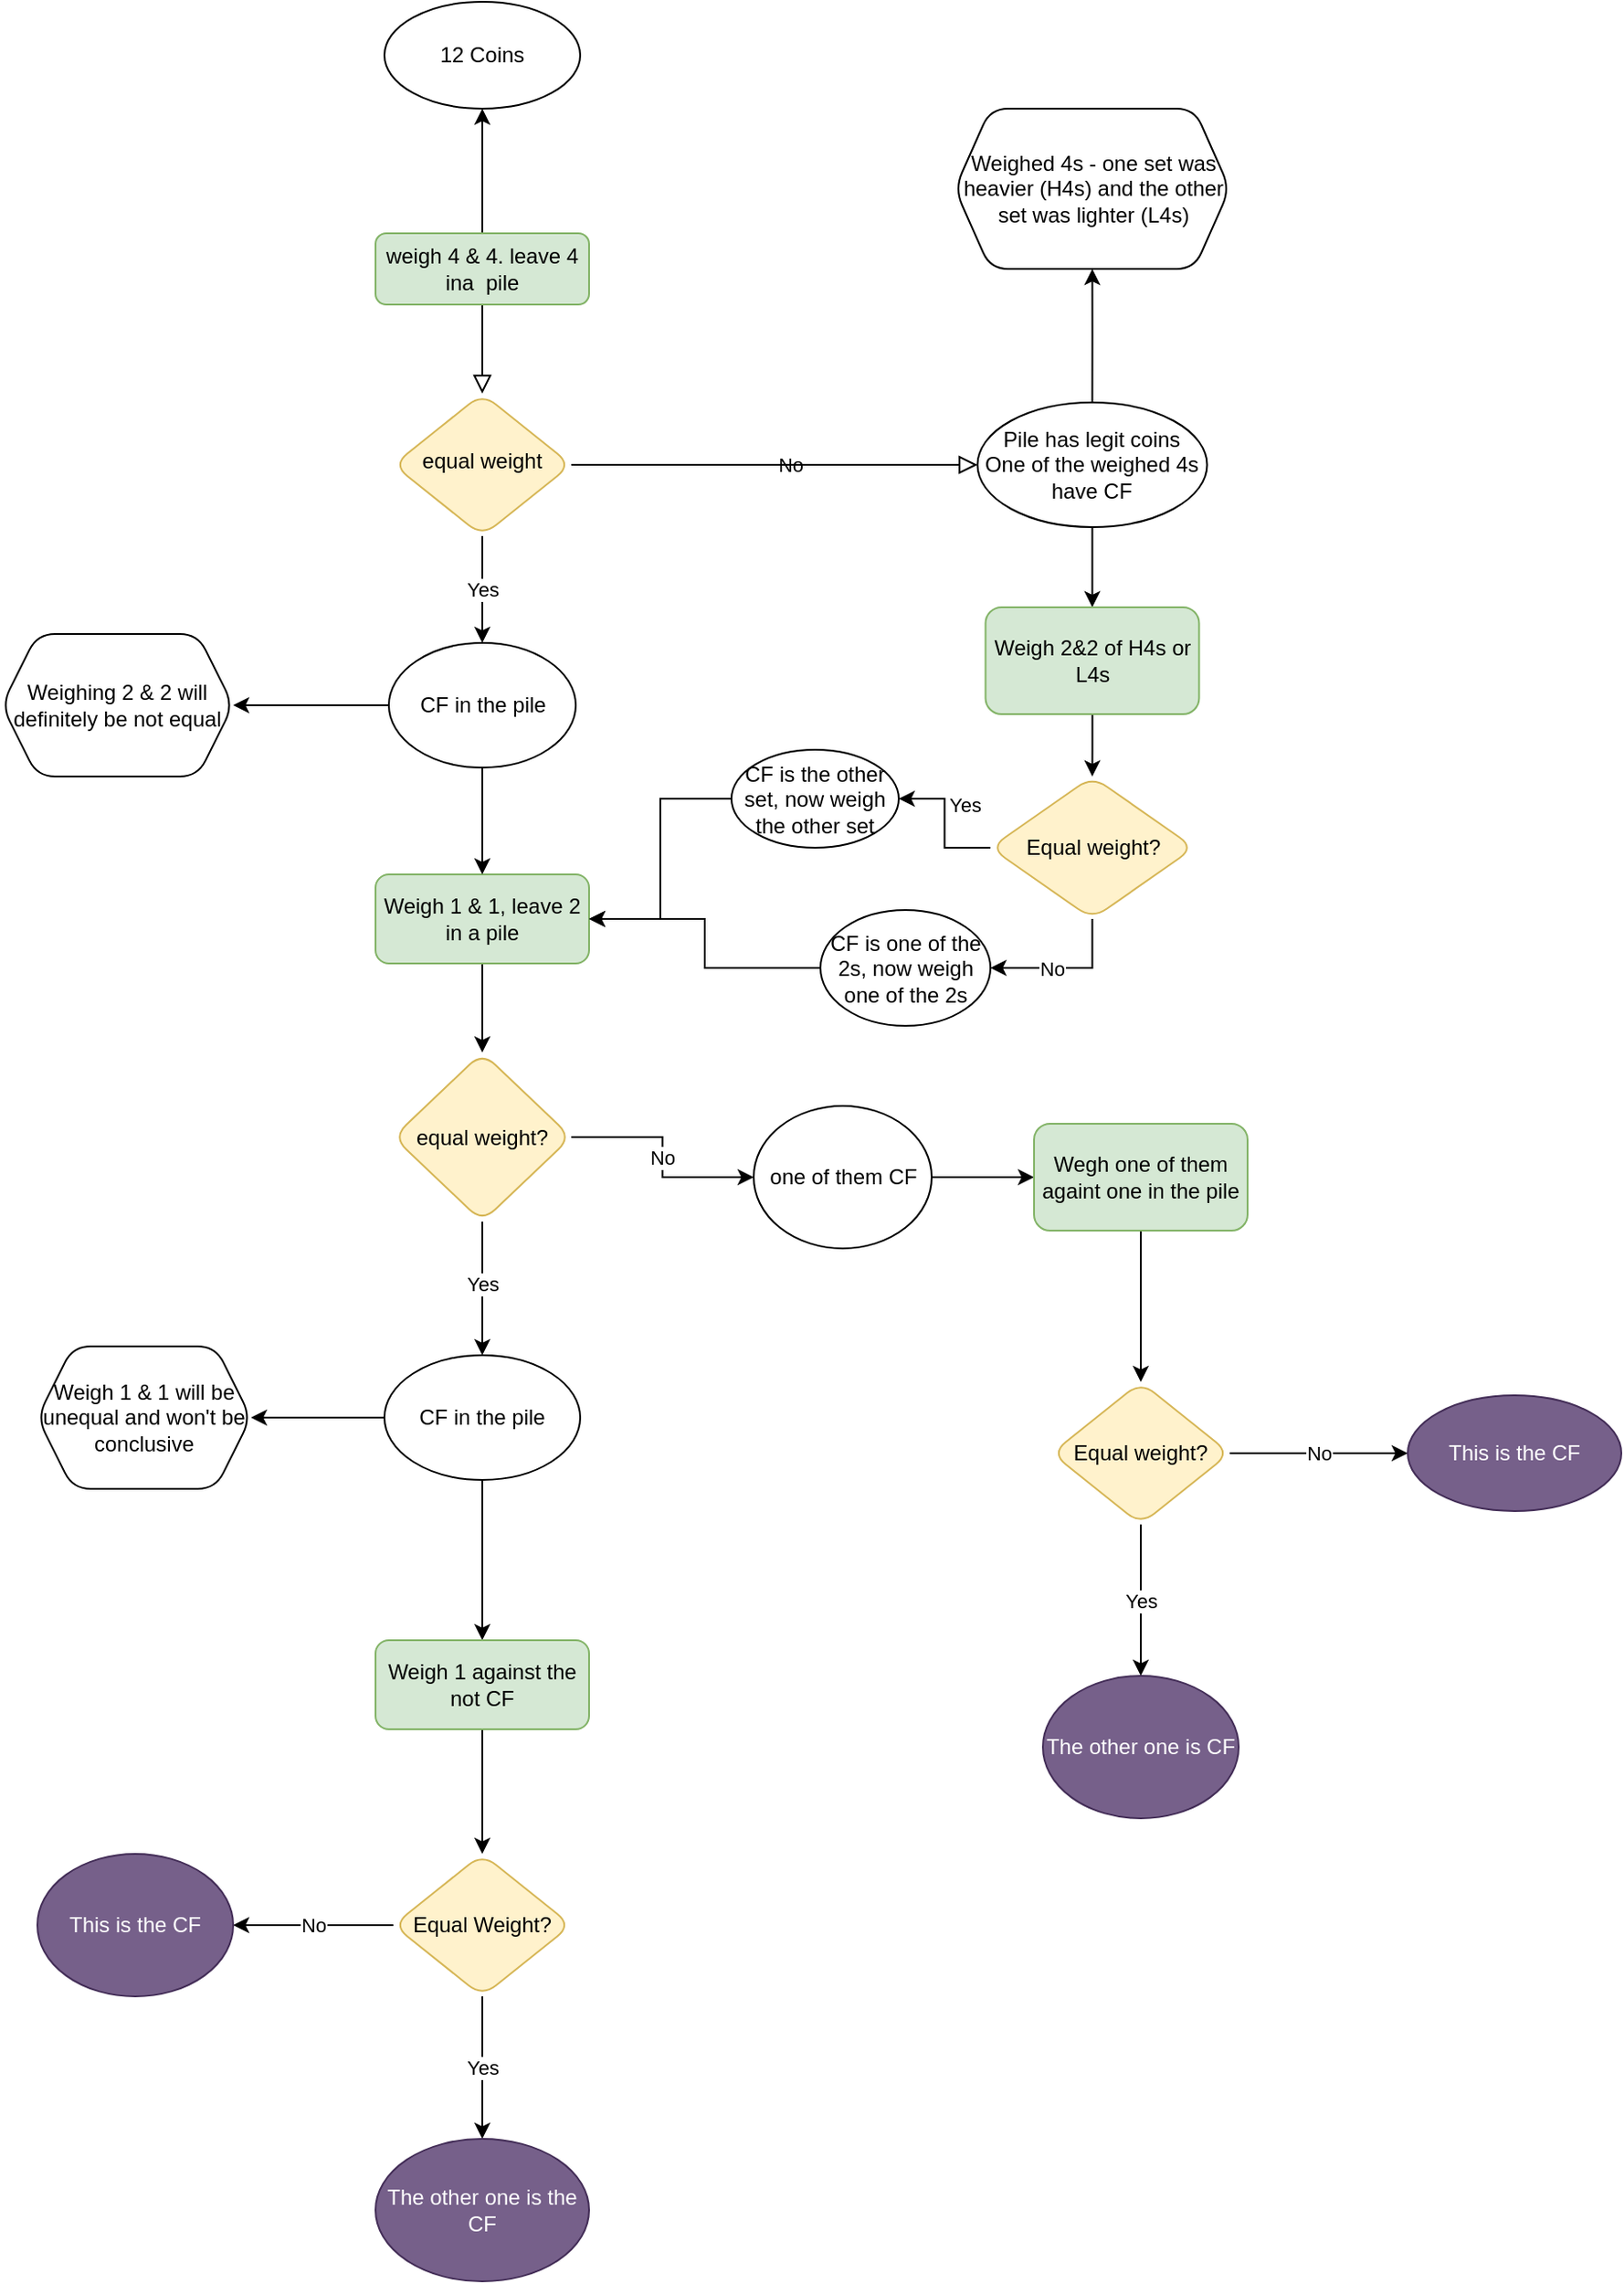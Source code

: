 <mxfile version="21.7.5" type="github">
  <diagram id="C5RBs43oDa-KdzZeNtuy" name="Page-1">
    <mxGraphModel dx="2577" dy="2072" grid="1" gridSize="10" guides="1" tooltips="1" connect="1" arrows="1" fold="1" page="1" pageScale="1" pageWidth="827" pageHeight="1169" math="0" shadow="0">
      <root>
        <mxCell id="WIyWlLk6GJQsqaUBKTNV-0" />
        <mxCell id="WIyWlLk6GJQsqaUBKTNV-1" parent="WIyWlLk6GJQsqaUBKTNV-0" />
        <mxCell id="WIyWlLk6GJQsqaUBKTNV-2" value="" style="rounded=0;html=1;jettySize=auto;orthogonalLoop=1;fontSize=11;endArrow=block;endFill=0;endSize=8;strokeWidth=1;shadow=0;labelBackgroundColor=none;edgeStyle=orthogonalEdgeStyle;" parent="WIyWlLk6GJQsqaUBKTNV-1" source="WIyWlLk6GJQsqaUBKTNV-3" target="WIyWlLk6GJQsqaUBKTNV-6" edge="1">
          <mxGeometry relative="1" as="geometry" />
        </mxCell>
        <mxCell id="3buiqdaI4TqFU0zn9uId-1" value="" style="edgeStyle=orthogonalEdgeStyle;rounded=0;orthogonalLoop=1;jettySize=auto;html=1;entryX=0.5;entryY=1;entryDx=0;entryDy=0;" edge="1" parent="WIyWlLk6GJQsqaUBKTNV-1" source="WIyWlLk6GJQsqaUBKTNV-3" target="3buiqdaI4TqFU0zn9uId-12">
          <mxGeometry relative="1" as="geometry">
            <mxPoint x="220" y="10" as="targetPoint" />
          </mxGeometry>
        </mxCell>
        <mxCell id="WIyWlLk6GJQsqaUBKTNV-3" value="weigh 4 &amp;amp; 4. leave 4 ina&amp;nbsp; pile" style="rounded=1;whiteSpace=wrap;html=1;fontSize=12;glass=0;strokeWidth=1;shadow=0;fillColor=#d5e8d4;strokeColor=#82b366;" parent="WIyWlLk6GJQsqaUBKTNV-1" vertex="1">
          <mxGeometry x="160" y="80" width="120" height="40" as="geometry" />
        </mxCell>
        <mxCell id="WIyWlLk6GJQsqaUBKTNV-5" value="No" style="edgeStyle=orthogonalEdgeStyle;rounded=0;html=1;jettySize=auto;orthogonalLoop=1;fontSize=11;endArrow=block;endFill=0;endSize=8;strokeWidth=1;shadow=0;labelBackgroundColor=none;" parent="WIyWlLk6GJQsqaUBKTNV-1" source="WIyWlLk6GJQsqaUBKTNV-6" target="3buiqdaI4TqFU0zn9uId-46" edge="1">
          <mxGeometry x="-0.01" y="-10" relative="1" as="geometry">
            <mxPoint x="10" y="-10" as="offset" />
            <mxPoint x="360" y="210" as="targetPoint" />
          </mxGeometry>
        </mxCell>
        <mxCell id="3buiqdaI4TqFU0zn9uId-34" value="Yes" style="edgeStyle=orthogonalEdgeStyle;rounded=0;orthogonalLoop=1;jettySize=auto;html=1;" edge="1" parent="WIyWlLk6GJQsqaUBKTNV-1" source="WIyWlLk6GJQsqaUBKTNV-6" target="3buiqdaI4TqFU0zn9uId-13">
          <mxGeometry relative="1" as="geometry" />
        </mxCell>
        <mxCell id="WIyWlLk6GJQsqaUBKTNV-6" value="equal weight" style="rhombus;whiteSpace=wrap;html=1;shadow=0;fontFamily=Helvetica;fontSize=12;align=center;strokeWidth=1;spacing=6;spacingTop=-4;rounded=1;fillColor=#fff2cc;strokeColor=#d6b656;" parent="WIyWlLk6GJQsqaUBKTNV-1" vertex="1">
          <mxGeometry x="170" y="170" width="100" height="80" as="geometry" />
        </mxCell>
        <mxCell id="3buiqdaI4TqFU0zn9uId-6" value="" style="edgeStyle=orthogonalEdgeStyle;rounded=0;orthogonalLoop=1;jettySize=auto;html=1;" edge="1" parent="WIyWlLk6GJQsqaUBKTNV-1" source="WIyWlLk6GJQsqaUBKTNV-11" target="3buiqdaI4TqFU0zn9uId-5">
          <mxGeometry relative="1" as="geometry" />
        </mxCell>
        <mxCell id="WIyWlLk6GJQsqaUBKTNV-11" value="Weigh 1 &amp;amp; 1, leave 2 in a pile" style="rounded=1;whiteSpace=wrap;html=1;fontSize=12;glass=0;strokeWidth=1;shadow=0;fillColor=#d5e8d4;strokeColor=#82b366;" parent="WIyWlLk6GJQsqaUBKTNV-1" vertex="1">
          <mxGeometry x="160" y="440" width="120" height="50" as="geometry" />
        </mxCell>
        <mxCell id="3buiqdaI4TqFU0zn9uId-4" value="" style="edgeStyle=orthogonalEdgeStyle;rounded=0;orthogonalLoop=1;jettySize=auto;html=1;exitX=0.5;exitY=1;exitDx=0;exitDy=0;" edge="1" parent="WIyWlLk6GJQsqaUBKTNV-1" source="3buiqdaI4TqFU0zn9uId-13" target="WIyWlLk6GJQsqaUBKTNV-11">
          <mxGeometry relative="1" as="geometry">
            <mxPoint x="220" y="430" as="sourcePoint" />
          </mxGeometry>
        </mxCell>
        <mxCell id="3buiqdaI4TqFU0zn9uId-10" value="Yes" style="edgeStyle=orthogonalEdgeStyle;rounded=0;orthogonalLoop=1;jettySize=auto;html=1;entryX=0.5;entryY=0;entryDx=0;entryDy=0;horizontal=1;" edge="1" parent="WIyWlLk6GJQsqaUBKTNV-1" source="3buiqdaI4TqFU0zn9uId-5" target="3buiqdaI4TqFU0zn9uId-14">
          <mxGeometry x="-0.067" relative="1" as="geometry">
            <mxPoint x="220" y="780" as="targetPoint" />
            <mxPoint as="offset" />
          </mxGeometry>
        </mxCell>
        <mxCell id="3buiqdaI4TqFU0zn9uId-5" value="equal weight?" style="rhombus;whiteSpace=wrap;html=1;rounded=1;glass=0;strokeWidth=1;shadow=0;fillColor=#fff2cc;strokeColor=#d6b656;" vertex="1" parent="WIyWlLk6GJQsqaUBKTNV-1">
          <mxGeometry x="170" y="540" width="100" height="95" as="geometry" />
        </mxCell>
        <mxCell id="3buiqdaI4TqFU0zn9uId-12" value="12 Coins" style="ellipse;whiteSpace=wrap;html=1;" vertex="1" parent="WIyWlLk6GJQsqaUBKTNV-1">
          <mxGeometry x="165" y="-50" width="110" height="60" as="geometry" />
        </mxCell>
        <mxCell id="3buiqdaI4TqFU0zn9uId-21" value="" style="edgeStyle=orthogonalEdgeStyle;rounded=0;orthogonalLoop=1;jettySize=auto;html=1;entryX=1;entryY=0.5;entryDx=0;entryDy=0;" edge="1" parent="WIyWlLk6GJQsqaUBKTNV-1" source="3buiqdaI4TqFU0zn9uId-13" target="3buiqdaI4TqFU0zn9uId-22">
          <mxGeometry relative="1" as="geometry">
            <mxPoint x="130" y="340" as="targetPoint" />
          </mxGeometry>
        </mxCell>
        <mxCell id="3buiqdaI4TqFU0zn9uId-13" value="CF in the pile" style="ellipse;whiteSpace=wrap;html=1;" vertex="1" parent="WIyWlLk6GJQsqaUBKTNV-1">
          <mxGeometry x="167.5" y="310" width="105" height="70" as="geometry" />
        </mxCell>
        <mxCell id="3buiqdaI4TqFU0zn9uId-17" value="" style="edgeStyle=orthogonalEdgeStyle;rounded=0;orthogonalLoop=1;jettySize=auto;html=1;" edge="1" parent="WIyWlLk6GJQsqaUBKTNV-1" source="3buiqdaI4TqFU0zn9uId-14" target="3buiqdaI4TqFU0zn9uId-15">
          <mxGeometry relative="1" as="geometry" />
        </mxCell>
        <mxCell id="3buiqdaI4TqFU0zn9uId-36" value="" style="edgeStyle=orthogonalEdgeStyle;rounded=0;orthogonalLoop=1;jettySize=auto;html=1;" edge="1" parent="WIyWlLk6GJQsqaUBKTNV-1" source="3buiqdaI4TqFU0zn9uId-14" target="3buiqdaI4TqFU0zn9uId-35">
          <mxGeometry relative="1" as="geometry" />
        </mxCell>
        <mxCell id="3buiqdaI4TqFU0zn9uId-14" value="CF in the pile" style="ellipse;whiteSpace=wrap;html=1;" vertex="1" parent="WIyWlLk6GJQsqaUBKTNV-1">
          <mxGeometry x="165" y="710" width="110" height="70" as="geometry" />
        </mxCell>
        <mxCell id="3buiqdaI4TqFU0zn9uId-39" value="" style="edgeStyle=orthogonalEdgeStyle;rounded=0;orthogonalLoop=1;jettySize=auto;html=1;" edge="1" parent="WIyWlLk6GJQsqaUBKTNV-1" source="3buiqdaI4TqFU0zn9uId-15" target="3buiqdaI4TqFU0zn9uId-38">
          <mxGeometry relative="1" as="geometry" />
        </mxCell>
        <mxCell id="3buiqdaI4TqFU0zn9uId-15" value="Weigh 1 against the not CF" style="rounded=1;whiteSpace=wrap;html=1;fontSize=12;glass=0;strokeWidth=1;shadow=0;fillColor=#d5e8d4;strokeColor=#82b366;" vertex="1" parent="WIyWlLk6GJQsqaUBKTNV-1">
          <mxGeometry x="160" y="870" width="120" height="50" as="geometry" />
        </mxCell>
        <mxCell id="3buiqdaI4TqFU0zn9uId-22" value="Weighing 2 &amp;amp; 2 will definitely be not equal" style="shape=hexagon;perimeter=hexagonPerimeter2;whiteSpace=wrap;html=1;fixedSize=1;rounded=1;" vertex="1" parent="WIyWlLk6GJQsqaUBKTNV-1">
          <mxGeometry x="-50" y="305" width="130" height="80" as="geometry" />
        </mxCell>
        <mxCell id="3buiqdaI4TqFU0zn9uId-27" value="No" style="edgeStyle=orthogonalEdgeStyle;rounded=0;orthogonalLoop=1;jettySize=auto;html=1;exitX=1;exitY=0.5;exitDx=0;exitDy=0;" edge="1" parent="WIyWlLk6GJQsqaUBKTNV-1" source="3buiqdaI4TqFU0zn9uId-5" target="3buiqdaI4TqFU0zn9uId-26">
          <mxGeometry relative="1" as="geometry">
            <mxPoint x="272.5" y="610" as="sourcePoint" />
          </mxGeometry>
        </mxCell>
        <mxCell id="3buiqdaI4TqFU0zn9uId-29" value="" style="edgeStyle=orthogonalEdgeStyle;rounded=0;orthogonalLoop=1;jettySize=auto;html=1;" edge="1" parent="WIyWlLk6GJQsqaUBKTNV-1" source="3buiqdaI4TqFU0zn9uId-26" target="3buiqdaI4TqFU0zn9uId-28">
          <mxGeometry relative="1" as="geometry" />
        </mxCell>
        <mxCell id="3buiqdaI4TqFU0zn9uId-26" value="one of them CF" style="ellipse;whiteSpace=wrap;html=1;rounded=1;glass=0;strokeWidth=1;shadow=0;" vertex="1" parent="WIyWlLk6GJQsqaUBKTNV-1">
          <mxGeometry x="372.5" y="570" width="100" height="80" as="geometry" />
        </mxCell>
        <mxCell id="3buiqdaI4TqFU0zn9uId-31" value="" style="edgeStyle=orthogonalEdgeStyle;rounded=0;orthogonalLoop=1;jettySize=auto;html=1;" edge="1" parent="WIyWlLk6GJQsqaUBKTNV-1" source="3buiqdaI4TqFU0zn9uId-28" target="3buiqdaI4TqFU0zn9uId-30">
          <mxGeometry relative="1" as="geometry" />
        </mxCell>
        <mxCell id="3buiqdaI4TqFU0zn9uId-28" value="Wegh one of them againt one in the pile" style="whiteSpace=wrap;html=1;rounded=1;glass=0;strokeWidth=1;shadow=0;fillColor=#d5e8d4;strokeColor=#82b366;" vertex="1" parent="WIyWlLk6GJQsqaUBKTNV-1">
          <mxGeometry x="530" y="580" width="120" height="60" as="geometry" />
        </mxCell>
        <mxCell id="3buiqdaI4TqFU0zn9uId-33" value="Yes" style="edgeStyle=orthogonalEdgeStyle;rounded=0;orthogonalLoop=1;jettySize=auto;html=1;" edge="1" parent="WIyWlLk6GJQsqaUBKTNV-1" source="3buiqdaI4TqFU0zn9uId-30" target="3buiqdaI4TqFU0zn9uId-32">
          <mxGeometry relative="1" as="geometry" />
        </mxCell>
        <mxCell id="3buiqdaI4TqFU0zn9uId-45" value="No" style="edgeStyle=orthogonalEdgeStyle;rounded=0;orthogonalLoop=1;jettySize=auto;html=1;" edge="1" parent="WIyWlLk6GJQsqaUBKTNV-1" source="3buiqdaI4TqFU0zn9uId-30" target="3buiqdaI4TqFU0zn9uId-44">
          <mxGeometry relative="1" as="geometry" />
        </mxCell>
        <mxCell id="3buiqdaI4TqFU0zn9uId-30" value="Equal weight?" style="rhombus;whiteSpace=wrap;html=1;fillColor=#fff2cc;strokeColor=#d6b656;rounded=1;glass=0;strokeWidth=1;shadow=0;" vertex="1" parent="WIyWlLk6GJQsqaUBKTNV-1">
          <mxGeometry x="540" y="725" width="100" height="80" as="geometry" />
        </mxCell>
        <mxCell id="3buiqdaI4TqFU0zn9uId-32" value="The other one is CF" style="ellipse;whiteSpace=wrap;html=1;rounded=1;glass=0;strokeWidth=1;shadow=0;fillColor=#76608a;fontColor=#ffffff;strokeColor=#432D57;" vertex="1" parent="WIyWlLk6GJQsqaUBKTNV-1">
          <mxGeometry x="535" y="890" width="110" height="80" as="geometry" />
        </mxCell>
        <mxCell id="3buiqdaI4TqFU0zn9uId-35" value="Weigh 1 &amp;amp; 1 will be unequal and won&#39;t be conclusive" style="shape=hexagon;perimeter=hexagonPerimeter2;whiteSpace=wrap;html=1;fixedSize=1;rounded=1;" vertex="1" parent="WIyWlLk6GJQsqaUBKTNV-1">
          <mxGeometry x="-30" y="705" width="120" height="80" as="geometry" />
        </mxCell>
        <mxCell id="3buiqdaI4TqFU0zn9uId-41" value="Yes" style="edgeStyle=orthogonalEdgeStyle;rounded=0;orthogonalLoop=1;jettySize=auto;html=1;" edge="1" parent="WIyWlLk6GJQsqaUBKTNV-1" source="3buiqdaI4TqFU0zn9uId-38" target="3buiqdaI4TqFU0zn9uId-40">
          <mxGeometry relative="1" as="geometry" />
        </mxCell>
        <mxCell id="3buiqdaI4TqFU0zn9uId-43" value="No" style="edgeStyle=orthogonalEdgeStyle;rounded=0;orthogonalLoop=1;jettySize=auto;html=1;" edge="1" parent="WIyWlLk6GJQsqaUBKTNV-1" source="3buiqdaI4TqFU0zn9uId-38" target="3buiqdaI4TqFU0zn9uId-42">
          <mxGeometry relative="1" as="geometry" />
        </mxCell>
        <mxCell id="3buiqdaI4TqFU0zn9uId-38" value="Equal Weight?" style="rhombus;whiteSpace=wrap;html=1;fillColor=#fff2cc;strokeColor=#d6b656;rounded=1;glass=0;strokeWidth=1;shadow=0;" vertex="1" parent="WIyWlLk6GJQsqaUBKTNV-1">
          <mxGeometry x="170" y="990" width="100" height="80" as="geometry" />
        </mxCell>
        <mxCell id="3buiqdaI4TqFU0zn9uId-40" value="The other one is the CF" style="ellipse;whiteSpace=wrap;html=1;fillColor=#76608a;strokeColor=#432D57;rounded=1;glass=0;strokeWidth=1;shadow=0;fontColor=#ffffff;" vertex="1" parent="WIyWlLk6GJQsqaUBKTNV-1">
          <mxGeometry x="160" y="1150" width="120" height="80" as="geometry" />
        </mxCell>
        <mxCell id="3buiqdaI4TqFU0zn9uId-42" value="This is the CF" style="ellipse;whiteSpace=wrap;html=1;fillColor=#76608a;strokeColor=#432D57;rounded=1;glass=0;strokeWidth=1;shadow=0;fontColor=#ffffff;" vertex="1" parent="WIyWlLk6GJQsqaUBKTNV-1">
          <mxGeometry x="-30" y="990" width="110" height="80" as="geometry" />
        </mxCell>
        <mxCell id="3buiqdaI4TqFU0zn9uId-44" value="This is the CF" style="ellipse;whiteSpace=wrap;html=1;fillColor=#76608a;strokeColor=#432D57;rounded=1;glass=0;strokeWidth=1;shadow=0;fontColor=#ffffff;" vertex="1" parent="WIyWlLk6GJQsqaUBKTNV-1">
          <mxGeometry x="740" y="732.5" width="120" height="65" as="geometry" />
        </mxCell>
        <mxCell id="3buiqdaI4TqFU0zn9uId-50" value="" style="edgeStyle=orthogonalEdgeStyle;rounded=0;orthogonalLoop=1;jettySize=auto;html=1;" edge="1" parent="WIyWlLk6GJQsqaUBKTNV-1" source="3buiqdaI4TqFU0zn9uId-46" target="3buiqdaI4TqFU0zn9uId-49">
          <mxGeometry relative="1" as="geometry" />
        </mxCell>
        <mxCell id="3buiqdaI4TqFU0zn9uId-53" value="" style="edgeStyle=orthogonalEdgeStyle;rounded=0;orthogonalLoop=1;jettySize=auto;html=1;" edge="1" parent="WIyWlLk6GJQsqaUBKTNV-1" source="3buiqdaI4TqFU0zn9uId-46" target="3buiqdaI4TqFU0zn9uId-52">
          <mxGeometry relative="1" as="geometry" />
        </mxCell>
        <mxCell id="3buiqdaI4TqFU0zn9uId-46" value="Pile has legit coins&lt;br&gt;One of the weighed 4s have CF" style="ellipse;whiteSpace=wrap;html=1;" vertex="1" parent="WIyWlLk6GJQsqaUBKTNV-1">
          <mxGeometry x="498.25" y="175" width="129" height="70" as="geometry" />
        </mxCell>
        <mxCell id="3buiqdaI4TqFU0zn9uId-49" value="Weighed 4s - one set was heavier (H4s) and the other set was lighter (L4s)" style="shape=hexagon;perimeter=hexagonPerimeter2;whiteSpace=wrap;html=1;fixedSize=1;rounded=1;" vertex="1" parent="WIyWlLk6GJQsqaUBKTNV-1">
          <mxGeometry x="485.5" y="10" width="154.5" height="90" as="geometry" />
        </mxCell>
        <mxCell id="3buiqdaI4TqFU0zn9uId-55" value="" style="edgeStyle=orthogonalEdgeStyle;rounded=0;orthogonalLoop=1;jettySize=auto;html=1;" edge="1" parent="WIyWlLk6GJQsqaUBKTNV-1" source="3buiqdaI4TqFU0zn9uId-52" target="3buiqdaI4TqFU0zn9uId-54">
          <mxGeometry relative="1" as="geometry" />
        </mxCell>
        <mxCell id="3buiqdaI4TqFU0zn9uId-52" value="Weigh 2&amp;amp;2 of H4s or L4s" style="whiteSpace=wrap;html=1;rounded=1;fillColor=#d5e8d4;strokeColor=#82b366;" vertex="1" parent="WIyWlLk6GJQsqaUBKTNV-1">
          <mxGeometry x="502.75" y="290" width="120" height="60" as="geometry" />
        </mxCell>
        <mxCell id="3buiqdaI4TqFU0zn9uId-57" value="" style="edgeStyle=orthogonalEdgeStyle;rounded=0;orthogonalLoop=1;jettySize=auto;html=1;" edge="1" parent="WIyWlLk6GJQsqaUBKTNV-1" source="3buiqdaI4TqFU0zn9uId-54" target="3buiqdaI4TqFU0zn9uId-56">
          <mxGeometry relative="1" as="geometry" />
        </mxCell>
        <mxCell id="3buiqdaI4TqFU0zn9uId-59" value="Yes" style="edgeLabel;html=1;align=center;verticalAlign=middle;resizable=0;points=[];" vertex="1" connectable="0" parent="3buiqdaI4TqFU0zn9uId-57">
          <mxGeometry x="0.302" y="-1" relative="1" as="geometry">
            <mxPoint x="10" y="1" as="offset" />
          </mxGeometry>
        </mxCell>
        <mxCell id="3buiqdaI4TqFU0zn9uId-63" style="edgeStyle=orthogonalEdgeStyle;rounded=0;orthogonalLoop=1;jettySize=auto;html=1;entryX=1;entryY=0.5;entryDx=0;entryDy=0;" edge="1" parent="WIyWlLk6GJQsqaUBKTNV-1" source="3buiqdaI4TqFU0zn9uId-54" target="3buiqdaI4TqFU0zn9uId-60">
          <mxGeometry relative="1" as="geometry" />
        </mxCell>
        <mxCell id="3buiqdaI4TqFU0zn9uId-64" value="No" style="edgeLabel;html=1;align=center;verticalAlign=middle;resizable=0;points=[];" vertex="1" connectable="0" parent="3buiqdaI4TqFU0zn9uId-63">
          <mxGeometry x="0.141" y="-2" relative="1" as="geometry">
            <mxPoint x="-2" y="2" as="offset" />
          </mxGeometry>
        </mxCell>
        <mxCell id="3buiqdaI4TqFU0zn9uId-54" value="Equal weight?" style="rhombus;whiteSpace=wrap;html=1;fillColor=#fff2cc;strokeColor=#d6b656;rounded=1;" vertex="1" parent="WIyWlLk6GJQsqaUBKTNV-1">
          <mxGeometry x="505.5" y="385" width="114.5" height="80" as="geometry" />
        </mxCell>
        <mxCell id="3buiqdaI4TqFU0zn9uId-58" style="edgeStyle=orthogonalEdgeStyle;rounded=0;orthogonalLoop=1;jettySize=auto;html=1;entryX=1;entryY=0.5;entryDx=0;entryDy=0;" edge="1" parent="WIyWlLk6GJQsqaUBKTNV-1" source="3buiqdaI4TqFU0zn9uId-56" target="WIyWlLk6GJQsqaUBKTNV-11">
          <mxGeometry relative="1" as="geometry" />
        </mxCell>
        <mxCell id="3buiqdaI4TqFU0zn9uId-56" value="CF is the other set, now weigh the other set" style="ellipse;whiteSpace=wrap;html=1;rounded=1;" vertex="1" parent="WIyWlLk6GJQsqaUBKTNV-1">
          <mxGeometry x="360" y="370" width="94" height="55" as="geometry" />
        </mxCell>
        <mxCell id="3buiqdaI4TqFU0zn9uId-62" style="edgeStyle=orthogonalEdgeStyle;rounded=0;orthogonalLoop=1;jettySize=auto;html=1;" edge="1" parent="WIyWlLk6GJQsqaUBKTNV-1" source="3buiqdaI4TqFU0zn9uId-60" target="WIyWlLk6GJQsqaUBKTNV-11">
          <mxGeometry relative="1" as="geometry" />
        </mxCell>
        <mxCell id="3buiqdaI4TqFU0zn9uId-60" value="CF is one of the 2s, now weigh one of the 2s" style="ellipse;whiteSpace=wrap;html=1;rounded=1;" vertex="1" parent="WIyWlLk6GJQsqaUBKTNV-1">
          <mxGeometry x="410" y="460" width="95.5" height="65" as="geometry" />
        </mxCell>
      </root>
    </mxGraphModel>
  </diagram>
</mxfile>
